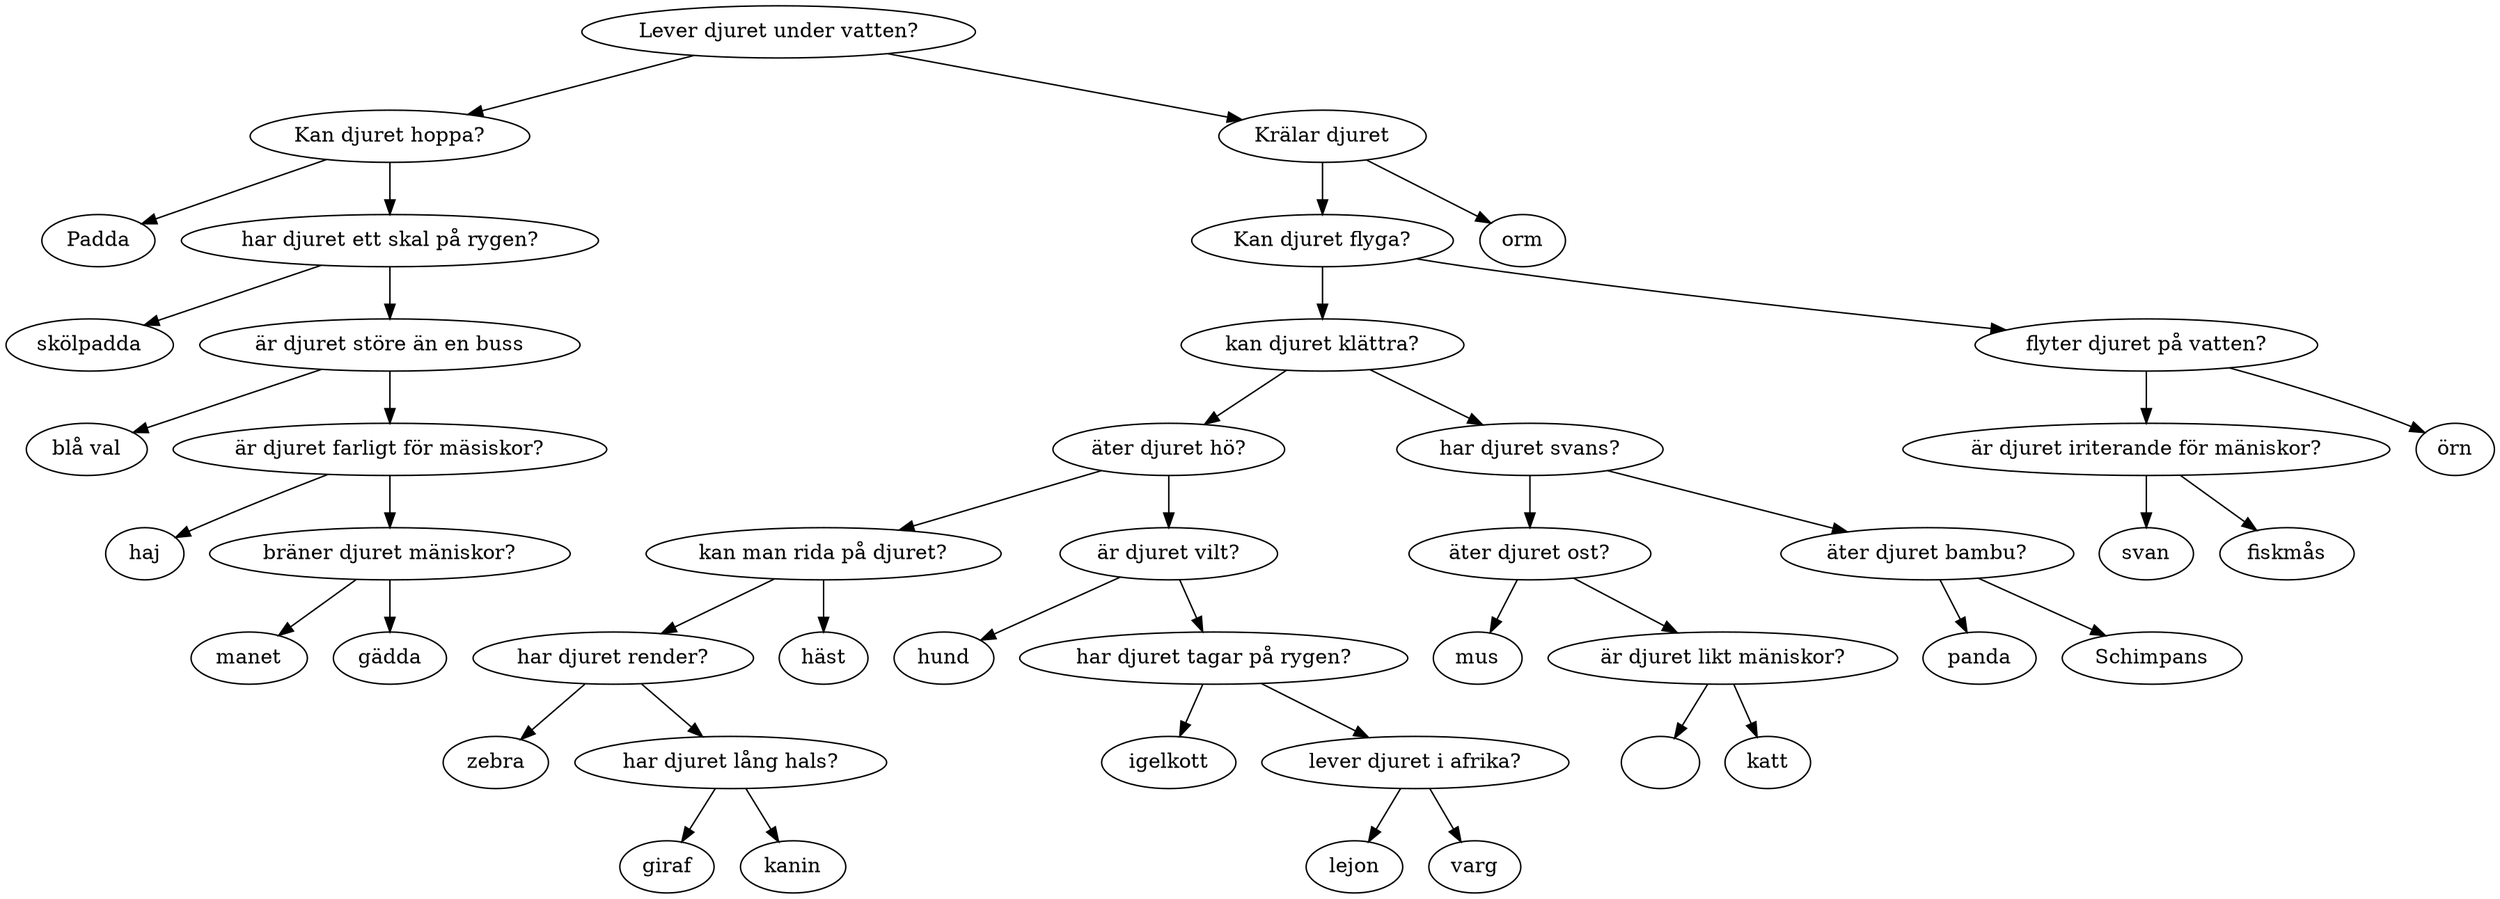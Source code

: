 digraph djur {
n0 [label="Lever djuret under vatten?"];
n1 [label="Kan djuret hoppa?"];
n2 [label="Padda"];
n3 [label="har djuret ett skal på rygen?"];
n4 [label="skölpadda"];
n5 [label="är djuret störe än en buss"];
n6 [label="blå val"];
n7 [label="är djuret farligt för mäsiskor?"];
n8 [label="haj"];
n9 [label="bräner djuret mäniskor?"];
n10 [label="manet"];
n11 [label="gädda"];
n12 [label="Krälar djuret"];
n13 [label="Kan djuret flyga?"];
n14 [label="kan djuret klättra?"];
n15 [label="äter djuret hö?"];
n16 [label="kan man rida på djuret?"];
n17 [label="har djuret render?"];
n18 [label="zebra"];
n19 [label="har djuret lång hals?"];
n20 [label="giraf"];
n21 [label="kanin"];
n22 [label="häst"];
n23 [label="är djuret vilt?"];
n24 [label="hund"];
n25 [label="har djuret tagar på rygen?"];
n26 [label="igelkott"];
n27 [label="lever djuret i afrika?"];
n28 [label="lejon"];
n29 [label="varg"];
n30 [label="har djuret svans?"];
n31 [label="äter djuret ost?"];
n32 [label="mus"];
n33 [label="är djuret likt mäniskor?"];
n34 [label=""];
n35 [label="katt"];
n36 [label="äter djuret bambu?"];
n37 [label="panda"];
n38 [label="Schimpans"];
n39 [label="flyter djuret på vatten?"];
n40 [label="är djuret iriterande för mäniskor?"];
n41 [label="svan"];
n42 [label="fiskmås"];
n43 [label="örn"];
n44 [label="orm"];
n0 -> n1;
n0 -> n12;
n1 -> n2;
n1 -> n3;
n3 -> n4;
n3 -> n5;
n5 -> n6;
n5 -> n7;
n7 -> n8;
n7 -> n9;
n9 -> n10;
n9 -> n11;
n12 -> n13;
n12 -> n44;
n13 -> n14;
n13 -> n39;
n14 -> n15;
n14 -> n30;
n15 -> n16;
n15 -> n23;
n16 -> n17;
n16 -> n22;
n17 -> n18;
n17 -> n19;
n19 -> n20;
n19 -> n21;
n23 -> n24;
n23 -> n25;
n25 -> n26;
n25 -> n27;
n27 -> n28;
n27 -> n29;
n30 -> n31;
n30 -> n36;
n31 -> n32;
n31 -> n33;
n33 -> n34;
n33 -> n35;
n36 -> n37;
n36 -> n38;
n39 -> n40;
n39 -> n43;
n40 -> n41;
n40 -> n42;
}
